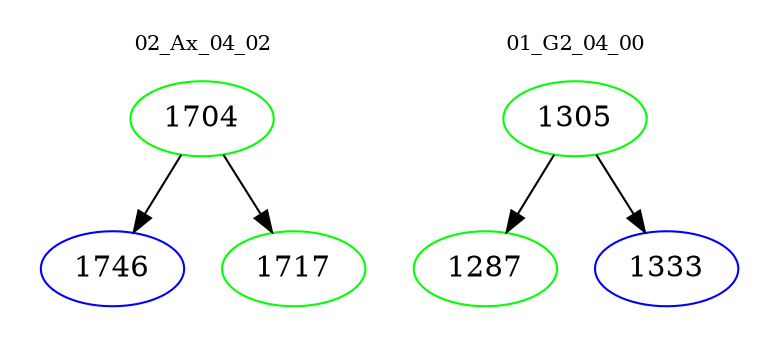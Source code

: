 digraph{
subgraph cluster_0 {
color = white
label = "02_Ax_04_02";
fontsize=10;
T0_1704 [label="1704", color="green"]
T0_1704 -> T0_1746 [color="black"]
T0_1746 [label="1746", color="blue"]
T0_1704 -> T0_1717 [color="black"]
T0_1717 [label="1717", color="green"]
}
subgraph cluster_1 {
color = white
label = "01_G2_04_00";
fontsize=10;
T1_1305 [label="1305", color="green"]
T1_1305 -> T1_1287 [color="black"]
T1_1287 [label="1287", color="green"]
T1_1305 -> T1_1333 [color="black"]
T1_1333 [label="1333", color="blue"]
}
}
